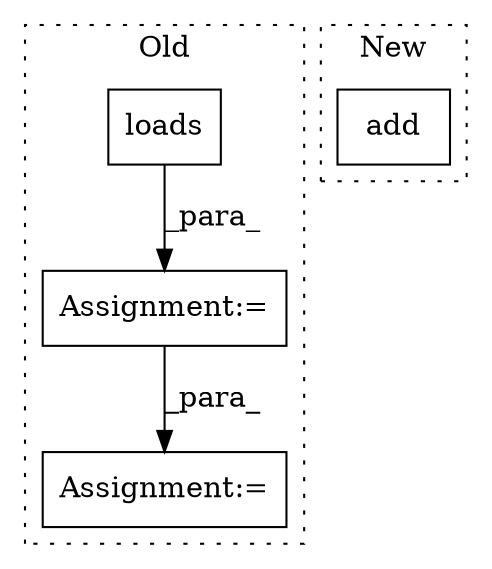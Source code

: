 digraph G {
subgraph cluster0 {
1 [label="loads" a="32" s="13042,13074" l="6,1" shape="box"];
3 [label="Assignment:=" a="7" s="13036" l="1" shape="box"];
4 [label="Assignment:=" a="7" s="13135" l="1" shape="box"];
label = "Old";
style="dotted";
}
subgraph cluster1 {
2 [label="add" a="32" s="14311,14324" l="4,1" shape="box"];
label = "New";
style="dotted";
}
1 -> 3 [label="_para_"];
3 -> 4 [label="_para_"];
}